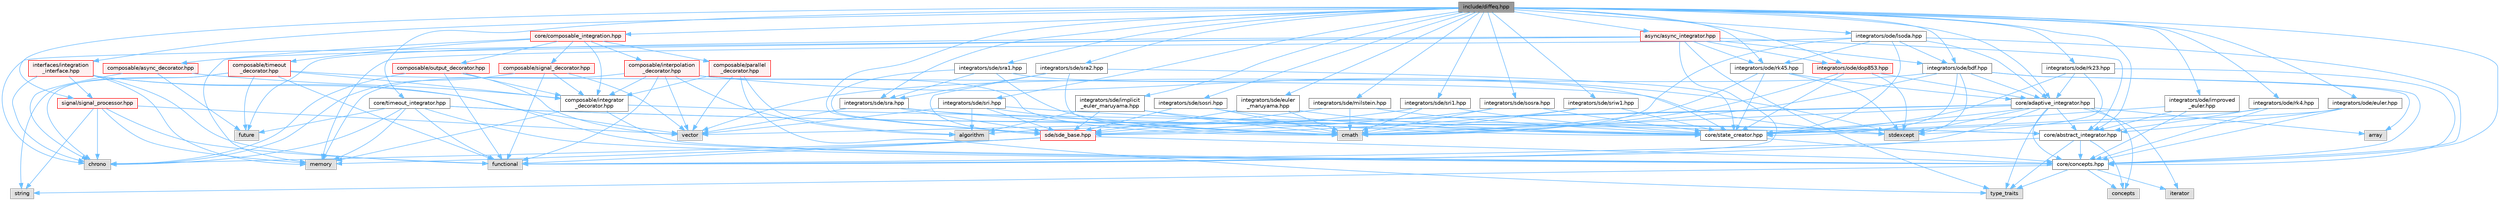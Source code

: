 digraph "include/diffeq.hpp"
{
 // LATEX_PDF_SIZE
  bgcolor="transparent";
  edge [fontname=Helvetica,fontsize=10,labelfontname=Helvetica,labelfontsize=10];
  node [fontname=Helvetica,fontsize=10,shape=box,height=0.2,width=0.4];
  Node1 [id="Node000001",label="include/diffeq.hpp",height=0.2,width=0.4,color="gray40", fillcolor="grey60", style="filled", fontcolor="black",tooltip="Modern C++ ODE Integration Library with Real-time Signal Processing."];
  Node1 -> Node2 [id="edge1_Node000001_Node000002",color="steelblue1",style="solid",tooltip=" "];
  Node2 [id="Node000002",label="core/concepts.hpp",height=0.2,width=0.4,color="grey40", fillcolor="white", style="filled",URL="$concepts_8hpp_source.html",tooltip=" "];
  Node2 -> Node3 [id="edge2_Node000002_Node000003",color="steelblue1",style="solid",tooltip=" "];
  Node3 [id="Node000003",label="concepts",height=0.2,width=0.4,color="grey60", fillcolor="#E0E0E0", style="filled",tooltip=" "];
  Node2 -> Node4 [id="edge3_Node000002_Node000004",color="steelblue1",style="solid",tooltip=" "];
  Node4 [id="Node000004",label="type_traits",height=0.2,width=0.4,color="grey60", fillcolor="#E0E0E0", style="filled",tooltip=" "];
  Node2 -> Node5 [id="edge4_Node000002_Node000005",color="steelblue1",style="solid",tooltip=" "];
  Node5 [id="Node000005",label="iterator",height=0.2,width=0.4,color="grey60", fillcolor="#E0E0E0", style="filled",tooltip=" "];
  Node2 -> Node6 [id="edge5_Node000002_Node000006",color="steelblue1",style="solid",tooltip=" "];
  Node6 [id="Node000006",label="string",height=0.2,width=0.4,color="grey60", fillcolor="#E0E0E0", style="filled",tooltip=" "];
  Node1 -> Node7 [id="edge6_Node000001_Node000007",color="steelblue1",style="solid",tooltip=" "];
  Node7 [id="Node000007",label="core/abstract_integrator.hpp",height=0.2,width=0.4,color="grey40", fillcolor="white", style="filled",URL="$abstract__integrator_8hpp_source.html",tooltip=" "];
  Node7 -> Node8 [id="edge7_Node000007_Node000008",color="steelblue1",style="solid",tooltip=" "];
  Node8 [id="Node000008",label="functional",height=0.2,width=0.4,color="grey60", fillcolor="#E0E0E0", style="filled",tooltip=" "];
  Node7 -> Node3 [id="edge8_Node000007_Node000003",color="steelblue1",style="solid",tooltip=" "];
  Node7 -> Node4 [id="edge9_Node000007_Node000004",color="steelblue1",style="solid",tooltip=" "];
  Node7 -> Node2 [id="edge10_Node000007_Node000002",color="steelblue1",style="solid",tooltip=" "];
  Node1 -> Node9 [id="edge11_Node000001_Node000009",color="steelblue1",style="solid",tooltip=" "];
  Node9 [id="Node000009",label="core/adaptive_integrator.hpp",height=0.2,width=0.4,color="grey40", fillcolor="white", style="filled",URL="$adaptive__integrator_8hpp_source.html",tooltip=" "];
  Node9 -> Node8 [id="edge12_Node000009_Node000008",color="steelblue1",style="solid",tooltip=" "];
  Node9 -> Node3 [id="edge13_Node000009_Node000003",color="steelblue1",style="solid",tooltip=" "];
  Node9 -> Node5 [id="edge14_Node000009_Node000005",color="steelblue1",style="solid",tooltip=" "];
  Node9 -> Node4 [id="edge15_Node000009_Node000004",color="steelblue1",style="solid",tooltip=" "];
  Node9 -> Node10 [id="edge16_Node000009_Node000010",color="steelblue1",style="solid",tooltip=" "];
  Node10 [id="Node000010",label="vector",height=0.2,width=0.4,color="grey60", fillcolor="#E0E0E0", style="filled",tooltip=" "];
  Node9 -> Node11 [id="edge17_Node000009_Node000011",color="steelblue1",style="solid",tooltip=" "];
  Node11 [id="Node000011",label="array",height=0.2,width=0.4,color="grey60", fillcolor="#E0E0E0", style="filled",tooltip=" "];
  Node9 -> Node12 [id="edge18_Node000009_Node000012",color="steelblue1",style="solid",tooltip=" "];
  Node12 [id="Node000012",label="algorithm",height=0.2,width=0.4,color="grey60", fillcolor="#E0E0E0", style="filled",tooltip=" "];
  Node9 -> Node13 [id="edge19_Node000009_Node000013",color="steelblue1",style="solid",tooltip=" "];
  Node13 [id="Node000013",label="cmath",height=0.2,width=0.4,color="grey60", fillcolor="#E0E0E0", style="filled",tooltip=" "];
  Node9 -> Node14 [id="edge20_Node000009_Node000014",color="steelblue1",style="solid",tooltip=" "];
  Node14 [id="Node000014",label="stdexcept",height=0.2,width=0.4,color="grey60", fillcolor="#E0E0E0", style="filled",tooltip=" "];
  Node9 -> Node2 [id="edge21_Node000009_Node000002",color="steelblue1",style="solid",tooltip=" "];
  Node9 -> Node7 [id="edge22_Node000009_Node000007",color="steelblue1",style="solid",tooltip=" "];
  Node9 -> Node15 [id="edge23_Node000009_Node000015",color="steelblue1",style="solid",tooltip=" "];
  Node15 [id="Node000015",label="core/state_creator.hpp",height=0.2,width=0.4,color="grey40", fillcolor="white", style="filled",URL="$state__creator_8hpp_source.html",tooltip=" "];
  Node15 -> Node2 [id="edge24_Node000015_Node000002",color="steelblue1",style="solid",tooltip=" "];
  Node1 -> Node16 [id="edge25_Node000001_Node000016",color="steelblue1",style="solid",tooltip=" "];
  Node16 [id="Node000016",label="core/timeout_integrator.hpp",height=0.2,width=0.4,color="grey40", fillcolor="white", style="filled",URL="$timeout__integrator_8hpp_source.html",tooltip=" "];
  Node16 -> Node17 [id="edge26_Node000016_Node000017",color="steelblue1",style="solid",tooltip=" "];
  Node17 [id="Node000017",label="future",height=0.2,width=0.4,color="grey60", fillcolor="#E0E0E0", style="filled",tooltip=" "];
  Node16 -> Node18 [id="edge27_Node000016_Node000018",color="steelblue1",style="solid",tooltip=" "];
  Node18 [id="Node000018",label="chrono",height=0.2,width=0.4,color="grey60", fillcolor="#E0E0E0", style="filled",tooltip=" "];
  Node16 -> Node14 [id="edge28_Node000016_Node000014",color="steelblue1",style="solid",tooltip=" "];
  Node16 -> Node19 [id="edge29_Node000016_Node000019",color="steelblue1",style="solid",tooltip=" "];
  Node19 [id="Node000019",label="memory",height=0.2,width=0.4,color="grey60", fillcolor="#E0E0E0", style="filled",tooltip=" "];
  Node16 -> Node8 [id="edge30_Node000016_Node000008",color="steelblue1",style="solid",tooltip=" "];
  Node16 -> Node2 [id="edge31_Node000016_Node000002",color="steelblue1",style="solid",tooltip=" "];
  Node16 -> Node7 [id="edge32_Node000016_Node000007",color="steelblue1",style="solid",tooltip=" "];
  Node1 -> Node20 [id="edge33_Node000001_Node000020",color="steelblue1",style="solid",tooltip=" "];
  Node20 [id="Node000020",label="core/composable_integration.hpp",height=0.2,width=0.4,color="red", fillcolor="#FFF0F0", style="filled",URL="$composable__integration_8hpp.html",tooltip="Composable integration architecture using decorator pattern."];
  Node20 -> Node21 [id="edge34_Node000020_Node000021",color="steelblue1",style="solid",tooltip=" "];
  Node21 [id="Node000021",label="composable/integrator\l_decorator.hpp",height=0.2,width=0.4,color="grey40", fillcolor="white", style="filled",URL="$integrator__decorator_8hpp_source.html",tooltip=" "];
  Node21 -> Node2 [id="edge35_Node000021_Node000002",color="steelblue1",style="solid",tooltip=" "];
  Node21 -> Node7 [id="edge36_Node000021_Node000007",color="steelblue1",style="solid",tooltip=" "];
  Node21 -> Node19 [id="edge37_Node000021_Node000019",color="steelblue1",style="solid",tooltip=" "];
  Node20 -> Node22 [id="edge38_Node000020_Node000022",color="steelblue1",style="solid",tooltip=" "];
  Node22 [id="Node000022",label="composable/timeout\l_decorator.hpp",height=0.2,width=0.4,color="red", fillcolor="#FFF0F0", style="filled",URL="$timeout__decorator_8hpp_source.html",tooltip=" "];
  Node22 -> Node21 [id="edge39_Node000022_Node000021",color="steelblue1",style="solid",tooltip=" "];
  Node22 -> Node18 [id="edge40_Node000022_Node000018",color="steelblue1",style="solid",tooltip=" "];
  Node22 -> Node17 [id="edge41_Node000022_Node000017",color="steelblue1",style="solid",tooltip=" "];
  Node22 -> Node8 [id="edge42_Node000022_Node000008",color="steelblue1",style="solid",tooltip=" "];
  Node22 -> Node14 [id="edge43_Node000022_Node000014",color="steelblue1",style="solid",tooltip=" "];
  Node22 -> Node6 [id="edge44_Node000022_Node000006",color="steelblue1",style="solid",tooltip=" "];
  Node20 -> Node24 [id="edge45_Node000020_Node000024",color="steelblue1",style="solid",tooltip=" "];
  Node24 [id="Node000024",label="composable/parallel\l_decorator.hpp",height=0.2,width=0.4,color="red", fillcolor="#FFF0F0", style="filled",URL="$parallel__decorator_8hpp_source.html",tooltip=" "];
  Node24 -> Node21 [id="edge46_Node000024_Node000021",color="steelblue1",style="solid",tooltip=" "];
  Node24 -> Node10 [id="edge47_Node000024_Node000010",color="steelblue1",style="solid",tooltip=" "];
  Node24 -> Node12 [id="edge48_Node000024_Node000012",color="steelblue1",style="solid",tooltip=" "];
  Node24 -> Node4 [id="edge49_Node000024_Node000004",color="steelblue1",style="solid",tooltip=" "];
  Node20 -> Node27 [id="edge50_Node000020_Node000027",color="steelblue1",style="solid",tooltip=" "];
  Node27 [id="Node000027",label="composable/async_decorator.hpp",height=0.2,width=0.4,color="red", fillcolor="#FFF0F0", style="filled",URL="$async__decorator_8hpp_source.html",tooltip=" "];
  Node27 -> Node21 [id="edge51_Node000027_Node000021",color="steelblue1",style="solid",tooltip=" "];
  Node27 -> Node17 [id="edge52_Node000027_Node000017",color="steelblue1",style="solid",tooltip=" "];
  Node27 -> Node18 [id="edge53_Node000027_Node000018",color="steelblue1",style="solid",tooltip=" "];
  Node20 -> Node30 [id="edge54_Node000020_Node000030",color="steelblue1",style="solid",tooltip=" "];
  Node30 [id="Node000030",label="composable/output_decorator.hpp",height=0.2,width=0.4,color="red", fillcolor="#FFF0F0", style="filled",URL="$output__decorator_8hpp_source.html",tooltip=" "];
  Node30 -> Node21 [id="edge55_Node000030_Node000021",color="steelblue1",style="solid",tooltip=" "];
  Node30 -> Node10 [id="edge56_Node000030_Node000010",color="steelblue1",style="solid",tooltip=" "];
  Node30 -> Node8 [id="edge57_Node000030_Node000008",color="steelblue1",style="solid",tooltip=" "];
  Node30 -> Node18 [id="edge58_Node000030_Node000018",color="steelblue1",style="solid",tooltip=" "];
  Node20 -> Node33 [id="edge59_Node000020_Node000033",color="steelblue1",style="solid",tooltip=" "];
  Node33 [id="Node000033",label="composable/signal_decorator.hpp",height=0.2,width=0.4,color="red", fillcolor="#FFF0F0", style="filled",URL="$signal__decorator_8hpp_source.html",tooltip=" "];
  Node33 -> Node21 [id="edge60_Node000033_Node000021",color="steelblue1",style="solid",tooltip=" "];
  Node33 -> Node10 [id="edge61_Node000033_Node000010",color="steelblue1",style="solid",tooltip=" "];
  Node33 -> Node8 [id="edge62_Node000033_Node000008",color="steelblue1",style="solid",tooltip=" "];
  Node33 -> Node18 [id="edge63_Node000033_Node000018",color="steelblue1",style="solid",tooltip=" "];
  Node20 -> Node35 [id="edge64_Node000020_Node000035",color="steelblue1",style="solid",tooltip=" "];
  Node35 [id="Node000035",label="composable/interpolation\l_decorator.hpp",height=0.2,width=0.4,color="red", fillcolor="#FFF0F0", style="filled",URL="$interpolation__decorator_8hpp_source.html",tooltip=" "];
  Node35 -> Node21 [id="edge65_Node000035_Node000021",color="steelblue1",style="solid",tooltip=" "];
  Node35 -> Node10 [id="edge66_Node000035_Node000010",color="steelblue1",style="solid",tooltip=" "];
  Node35 -> Node12 [id="edge67_Node000035_Node000012",color="steelblue1",style="solid",tooltip=" "];
  Node35 -> Node8 [id="edge68_Node000035_Node000008",color="steelblue1",style="solid",tooltip=" "];
  Node35 -> Node19 [id="edge69_Node000035_Node000019",color="steelblue1",style="solid",tooltip=" "];
  Node35 -> Node14 [id="edge70_Node000035_Node000014",color="steelblue1",style="solid",tooltip=" "];
  Node35 -> Node13 [id="edge71_Node000035_Node000013",color="steelblue1",style="solid",tooltip=" "];
  Node1 -> Node53 [id="edge72_Node000001_Node000053",color="steelblue1",style="solid",tooltip=" "];
  Node53 [id="Node000053",label="integrators/ode/euler.hpp",height=0.2,width=0.4,color="grey40", fillcolor="white", style="filled",URL="$euler_8hpp_source.html",tooltip=" "];
  Node53 -> Node2 [id="edge73_Node000053_Node000002",color="steelblue1",style="solid",tooltip=" "];
  Node53 -> Node7 [id="edge74_Node000053_Node000007",color="steelblue1",style="solid",tooltip=" "];
  Node53 -> Node15 [id="edge75_Node000053_Node000015",color="steelblue1",style="solid",tooltip=" "];
  Node1 -> Node54 [id="edge76_Node000001_Node000054",color="steelblue1",style="solid",tooltip=" "];
  Node54 [id="Node000054",label="integrators/ode/improved\l_euler.hpp",height=0.2,width=0.4,color="grey40", fillcolor="white", style="filled",URL="$improved__euler_8hpp_source.html",tooltip=" "];
  Node54 -> Node2 [id="edge77_Node000054_Node000002",color="steelblue1",style="solid",tooltip=" "];
  Node54 -> Node7 [id="edge78_Node000054_Node000007",color="steelblue1",style="solid",tooltip=" "];
  Node54 -> Node15 [id="edge79_Node000054_Node000015",color="steelblue1",style="solid",tooltip=" "];
  Node1 -> Node55 [id="edge80_Node000001_Node000055",color="steelblue1",style="solid",tooltip=" "];
  Node55 [id="Node000055",label="integrators/ode/rk4.hpp",height=0.2,width=0.4,color="grey40", fillcolor="white", style="filled",URL="$rk4_8hpp_source.html",tooltip=" "];
  Node55 -> Node2 [id="edge81_Node000055_Node000002",color="steelblue1",style="solid",tooltip=" "];
  Node55 -> Node7 [id="edge82_Node000055_Node000007",color="steelblue1",style="solid",tooltip=" "];
  Node55 -> Node15 [id="edge83_Node000055_Node000015",color="steelblue1",style="solid",tooltip=" "];
  Node1 -> Node56 [id="edge84_Node000001_Node000056",color="steelblue1",style="solid",tooltip=" "];
  Node56 [id="Node000056",label="integrators/ode/rk23.hpp",height=0.2,width=0.4,color="grey40", fillcolor="white", style="filled",URL="$rk23_8hpp_source.html",tooltip=" "];
  Node56 -> Node2 [id="edge85_Node000056_Node000002",color="steelblue1",style="solid",tooltip=" "];
  Node56 -> Node9 [id="edge86_Node000056_Node000009",color="steelblue1",style="solid",tooltip=" "];
  Node56 -> Node15 [id="edge87_Node000056_Node000015",color="steelblue1",style="solid",tooltip=" "];
  Node56 -> Node14 [id="edge88_Node000056_Node000014",color="steelblue1",style="solid",tooltip=" "];
  Node1 -> Node57 [id="edge89_Node000001_Node000057",color="steelblue1",style="solid",tooltip=" "];
  Node57 [id="Node000057",label="integrators/ode/rk45.hpp",height=0.2,width=0.4,color="grey40", fillcolor="white", style="filled",URL="$rk45_8hpp_source.html",tooltip=" "];
  Node57 -> Node9 [id="edge90_Node000057_Node000009",color="steelblue1",style="solid",tooltip=" "];
  Node57 -> Node15 [id="edge91_Node000057_Node000015",color="steelblue1",style="solid",tooltip=" "];
  Node57 -> Node13 [id="edge92_Node000057_Node000013",color="steelblue1",style="solid",tooltip=" "];
  Node57 -> Node14 [id="edge93_Node000057_Node000014",color="steelblue1",style="solid",tooltip=" "];
  Node1 -> Node58 [id="edge94_Node000001_Node000058",color="steelblue1",style="solid",tooltip=" "];
  Node58 [id="Node000058",label="integrators/ode/dop853.hpp",height=0.2,width=0.4,color="red", fillcolor="#FFF0F0", style="filled",URL="$dop853_8hpp_source.html",tooltip=" "];
  Node58 -> Node9 [id="edge95_Node000058_Node000009",color="steelblue1",style="solid",tooltip=" "];
  Node58 -> Node15 [id="edge96_Node000058_Node000015",color="steelblue1",style="solid",tooltip=" "];
  Node58 -> Node13 [id="edge97_Node000058_Node000013",color="steelblue1",style="solid",tooltip=" "];
  Node58 -> Node14 [id="edge98_Node000058_Node000014",color="steelblue1",style="solid",tooltip=" "];
  Node1 -> Node60 [id="edge99_Node000001_Node000060",color="steelblue1",style="solid",tooltip=" "];
  Node60 [id="Node000060",label="integrators/ode/bdf.hpp",height=0.2,width=0.4,color="grey40", fillcolor="white", style="filled",URL="$bdf_8hpp_source.html",tooltip=" "];
  Node60 -> Node2 [id="edge100_Node000060_Node000002",color="steelblue1",style="solid",tooltip=" "];
  Node60 -> Node9 [id="edge101_Node000060_Node000009",color="steelblue1",style="solid",tooltip=" "];
  Node60 -> Node15 [id="edge102_Node000060_Node000015",color="steelblue1",style="solid",tooltip=" "];
  Node60 -> Node10 [id="edge103_Node000060_Node000010",color="steelblue1",style="solid",tooltip=" "];
  Node60 -> Node11 [id="edge104_Node000060_Node000011",color="steelblue1",style="solid",tooltip=" "];
  Node60 -> Node13 [id="edge105_Node000060_Node000013",color="steelblue1",style="solid",tooltip=" "];
  Node60 -> Node14 [id="edge106_Node000060_Node000014",color="steelblue1",style="solid",tooltip=" "];
  Node1 -> Node61 [id="edge107_Node000001_Node000061",color="steelblue1",style="solid",tooltip=" "];
  Node61 [id="Node000061",label="integrators/ode/lsoda.hpp",height=0.2,width=0.4,color="grey40", fillcolor="white", style="filled",URL="$lsoda_8hpp_source.html",tooltip=" "];
  Node61 -> Node2 [id="edge108_Node000061_Node000002",color="steelblue1",style="solid",tooltip=" "];
  Node61 -> Node9 [id="edge109_Node000061_Node000009",color="steelblue1",style="solid",tooltip=" "];
  Node61 -> Node15 [id="edge110_Node000061_Node000015",color="steelblue1",style="solid",tooltip=" "];
  Node61 -> Node57 [id="edge111_Node000061_Node000057",color="steelblue1",style="solid",tooltip=" "];
  Node61 -> Node60 [id="edge112_Node000061_Node000060",color="steelblue1",style="solid",tooltip=" "];
  Node61 -> Node19 [id="edge113_Node000061_Node000019",color="steelblue1",style="solid",tooltip=" "];
  Node61 -> Node13 [id="edge114_Node000061_Node000013",color="steelblue1",style="solid",tooltip=" "];
  Node1 -> Node62 [id="edge115_Node000001_Node000062",color="steelblue1",style="solid",tooltip=" "];
  Node62 [id="Node000062",label="sde/sde_base.hpp",height=0.2,width=0.4,color="red", fillcolor="#FFF0F0", style="filled",URL="$sde__base_8hpp_source.html",tooltip=" "];
  Node62 -> Node2 [id="edge116_Node000062_Node000002",color="steelblue1",style="solid",tooltip=" "];
  Node62 -> Node8 [id="edge117_Node000062_Node000008",color="steelblue1",style="solid",tooltip=" "];
  Node62 -> Node19 [id="edge118_Node000062_Node000019",color="steelblue1",style="solid",tooltip=" "];
  Node62 -> Node18 [id="edge119_Node000062_Node000018",color="steelblue1",style="solid",tooltip=" "];
  Node1 -> Node63 [id="edge120_Node000001_Node000063",color="steelblue1",style="solid",tooltip=" "];
  Node63 [id="Node000063",label="integrators/sde/euler\l_maruyama.hpp",height=0.2,width=0.4,color="grey40", fillcolor="white", style="filled",URL="$euler__maruyama_8hpp_source.html",tooltip=" "];
  Node63 -> Node62 [id="edge121_Node000063_Node000062",color="steelblue1",style="solid",tooltip=" "];
  Node63 -> Node15 [id="edge122_Node000063_Node000015",color="steelblue1",style="solid",tooltip=" "];
  Node63 -> Node13 [id="edge123_Node000063_Node000013",color="steelblue1",style="solid",tooltip=" "];
  Node1 -> Node64 [id="edge124_Node000001_Node000064",color="steelblue1",style="solid",tooltip=" "];
  Node64 [id="Node000064",label="integrators/sde/milstein.hpp",height=0.2,width=0.4,color="grey40", fillcolor="white", style="filled",URL="$milstein_8hpp_source.html",tooltip=" "];
  Node64 -> Node62 [id="edge125_Node000064_Node000062",color="steelblue1",style="solid",tooltip=" "];
  Node64 -> Node15 [id="edge126_Node000064_Node000015",color="steelblue1",style="solid",tooltip=" "];
  Node64 -> Node13 [id="edge127_Node000064_Node000013",color="steelblue1",style="solid",tooltip=" "];
  Node1 -> Node65 [id="edge128_Node000001_Node000065",color="steelblue1",style="solid",tooltip=" "];
  Node65 [id="Node000065",label="integrators/sde/sri1.hpp",height=0.2,width=0.4,color="grey40", fillcolor="white", style="filled",URL="$sri1_8hpp_source.html",tooltip=" "];
  Node65 -> Node62 [id="edge129_Node000065_Node000062",color="steelblue1",style="solid",tooltip=" "];
  Node65 -> Node15 [id="edge130_Node000065_Node000015",color="steelblue1",style="solid",tooltip=" "];
  Node65 -> Node13 [id="edge131_Node000065_Node000013",color="steelblue1",style="solid",tooltip=" "];
  Node1 -> Node66 [id="edge132_Node000001_Node000066",color="steelblue1",style="solid",tooltip=" "];
  Node66 [id="Node000066",label="integrators/sde/implicit\l_euler_maruyama.hpp",height=0.2,width=0.4,color="grey40", fillcolor="white", style="filled",URL="$implicit__euler__maruyama_8hpp_source.html",tooltip=" "];
  Node66 -> Node62 [id="edge133_Node000066_Node000062",color="steelblue1",style="solid",tooltip=" "];
  Node66 -> Node15 [id="edge134_Node000066_Node000015",color="steelblue1",style="solid",tooltip=" "];
  Node66 -> Node12 [id="edge135_Node000066_Node000012",color="steelblue1",style="solid",tooltip=" "];
  Node66 -> Node13 [id="edge136_Node000066_Node000013",color="steelblue1",style="solid",tooltip=" "];
  Node1 -> Node67 [id="edge137_Node000001_Node000067",color="steelblue1",style="solid",tooltip=" "];
  Node67 [id="Node000067",label="integrators/sde/sra.hpp",height=0.2,width=0.4,color="grey40", fillcolor="white", style="filled",URL="$sra_8hpp_source.html",tooltip=" "];
  Node67 -> Node62 [id="edge138_Node000067_Node000062",color="steelblue1",style="solid",tooltip=" "];
  Node67 -> Node15 [id="edge139_Node000067_Node000015",color="steelblue1",style="solid",tooltip=" "];
  Node67 -> Node13 [id="edge140_Node000067_Node000013",color="steelblue1",style="solid",tooltip=" "];
  Node67 -> Node10 [id="edge141_Node000067_Node000010",color="steelblue1",style="solid",tooltip=" "];
  Node1 -> Node68 [id="edge142_Node000001_Node000068",color="steelblue1",style="solid",tooltip=" "];
  Node68 [id="Node000068",label="integrators/sde/sra1.hpp",height=0.2,width=0.4,color="grey40", fillcolor="white", style="filled",URL="$sra1_8hpp_source.html",tooltip=" "];
  Node68 -> Node67 [id="edge143_Node000068_Node000067",color="steelblue1",style="solid",tooltip=" "];
  Node68 -> Node62 [id="edge144_Node000068_Node000062",color="steelblue1",style="solid",tooltip=" "];
  Node68 -> Node15 [id="edge145_Node000068_Node000015",color="steelblue1",style="solid",tooltip=" "];
  Node68 -> Node13 [id="edge146_Node000068_Node000013",color="steelblue1",style="solid",tooltip=" "];
  Node1 -> Node69 [id="edge147_Node000001_Node000069",color="steelblue1",style="solid",tooltip=" "];
  Node69 [id="Node000069",label="integrators/sde/sra2.hpp",height=0.2,width=0.4,color="grey40", fillcolor="white", style="filled",URL="$sra2_8hpp_source.html",tooltip=" "];
  Node69 -> Node67 [id="edge148_Node000069_Node000067",color="steelblue1",style="solid",tooltip=" "];
  Node69 -> Node62 [id="edge149_Node000069_Node000062",color="steelblue1",style="solid",tooltip=" "];
  Node69 -> Node15 [id="edge150_Node000069_Node000015",color="steelblue1",style="solid",tooltip=" "];
  Node69 -> Node13 [id="edge151_Node000069_Node000013",color="steelblue1",style="solid",tooltip=" "];
  Node1 -> Node70 [id="edge152_Node000001_Node000070",color="steelblue1",style="solid",tooltip=" "];
  Node70 [id="Node000070",label="integrators/sde/sosra.hpp",height=0.2,width=0.4,color="grey40", fillcolor="white", style="filled",URL="$sosra_8hpp_source.html",tooltip=" "];
  Node70 -> Node62 [id="edge153_Node000070_Node000062",color="steelblue1",style="solid",tooltip=" "];
  Node70 -> Node15 [id="edge154_Node000070_Node000015",color="steelblue1",style="solid",tooltip=" "];
  Node70 -> Node13 [id="edge155_Node000070_Node000013",color="steelblue1",style="solid",tooltip=" "];
  Node1 -> Node71 [id="edge156_Node000001_Node000071",color="steelblue1",style="solid",tooltip=" "];
  Node71 [id="Node000071",label="integrators/sde/sri.hpp",height=0.2,width=0.4,color="grey40", fillcolor="white", style="filled",URL="$sri_8hpp_source.html",tooltip=" "];
  Node71 -> Node62 [id="edge157_Node000071_Node000062",color="steelblue1",style="solid",tooltip=" "];
  Node71 -> Node15 [id="edge158_Node000071_Node000015",color="steelblue1",style="solid",tooltip=" "];
  Node71 -> Node13 [id="edge159_Node000071_Node000013",color="steelblue1",style="solid",tooltip=" "];
  Node71 -> Node10 [id="edge160_Node000071_Node000010",color="steelblue1",style="solid",tooltip=" "];
  Node71 -> Node12 [id="edge161_Node000071_Node000012",color="steelblue1",style="solid",tooltip=" "];
  Node1 -> Node72 [id="edge162_Node000001_Node000072",color="steelblue1",style="solid",tooltip=" "];
  Node72 [id="Node000072",label="integrators/sde/sriw1.hpp",height=0.2,width=0.4,color="grey40", fillcolor="white", style="filled",URL="$sriw1_8hpp_source.html",tooltip=" "];
  Node72 -> Node62 [id="edge163_Node000072_Node000062",color="steelblue1",style="solid",tooltip=" "];
  Node72 -> Node15 [id="edge164_Node000072_Node000015",color="steelblue1",style="solid",tooltip=" "];
  Node72 -> Node13 [id="edge165_Node000072_Node000013",color="steelblue1",style="solid",tooltip=" "];
  Node1 -> Node73 [id="edge166_Node000001_Node000073",color="steelblue1",style="solid",tooltip=" "];
  Node73 [id="Node000073",label="integrators/sde/sosri.hpp",height=0.2,width=0.4,color="grey40", fillcolor="white", style="filled",URL="$sosri_8hpp_source.html",tooltip=" "];
  Node73 -> Node62 [id="edge167_Node000073_Node000062",color="steelblue1",style="solid",tooltip=" "];
  Node73 -> Node15 [id="edge168_Node000073_Node000015",color="steelblue1",style="solid",tooltip=" "];
  Node73 -> Node13 [id="edge169_Node000073_Node000013",color="steelblue1",style="solid",tooltip=" "];
  Node1 -> Node74 [id="edge170_Node000001_Node000074",color="steelblue1",style="solid",tooltip=" "];
  Node74 [id="Node000074",label="async/async_integrator.hpp",height=0.2,width=0.4,color="red", fillcolor="#FFF0F0", style="filled",URL="$async__integrator_8hpp_source.html",tooltip=" "];
  Node74 -> Node7 [id="edge171_Node000074_Node000007",color="steelblue1",style="solid",tooltip=" "];
  Node74 -> Node57 [id="edge172_Node000074_Node000057",color="steelblue1",style="solid",tooltip=" "];
  Node74 -> Node58 [id="edge173_Node000074_Node000058",color="steelblue1",style="solid",tooltip=" "];
  Node74 -> Node60 [id="edge174_Node000074_Node000060",color="steelblue1",style="solid",tooltip=" "];
  Node74 -> Node17 [id="edge175_Node000074_Node000017",color="steelblue1",style="solid",tooltip=" "];
  Node74 -> Node8 [id="edge176_Node000074_Node000008",color="steelblue1",style="solid",tooltip=" "];
  Node74 -> Node19 [id="edge177_Node000074_Node000019",color="steelblue1",style="solid",tooltip=" "];
  Node74 -> Node18 [id="edge178_Node000074_Node000018",color="steelblue1",style="solid",tooltip=" "];
  Node74 -> Node4 [id="edge179_Node000074_Node000004",color="steelblue1",style="solid",tooltip=" "];
  Node1 -> Node76 [id="edge180_Node000001_Node000076",color="steelblue1",style="solid",tooltip=" "];
  Node76 [id="Node000076",label="signal/signal_processor.hpp",height=0.2,width=0.4,color="red", fillcolor="#FFF0F0", style="filled",URL="$signal__processor_8hpp_source.html",tooltip=" "];
  Node76 -> Node8 [id="edge181_Node000076_Node000008",color="steelblue1",style="solid",tooltip=" "];
  Node76 -> Node19 [id="edge182_Node000076_Node000019",color="steelblue1",style="solid",tooltip=" "];
  Node76 -> Node10 [id="edge183_Node000076_Node000010",color="steelblue1",style="solid",tooltip=" "];
  Node76 -> Node6 [id="edge184_Node000076_Node000006",color="steelblue1",style="solid",tooltip=" "];
  Node76 -> Node18 [id="edge185_Node000076_Node000018",color="steelblue1",style="solid",tooltip=" "];
  Node1 -> Node79 [id="edge186_Node000001_Node000079",color="steelblue1",style="solid",tooltip=" "];
  Node79 [id="Node000079",label="interfaces/integration\l_interface.hpp",height=0.2,width=0.4,color="red", fillcolor="#FFF0F0", style="filled",URL="$integration__interface_8hpp_source.html",tooltip=" "];
  Node79 -> Node2 [id="edge187_Node000079_Node000002",color="steelblue1",style="solid",tooltip=" "];
  Node79 -> Node76 [id="edge188_Node000079_Node000076",color="steelblue1",style="solid",tooltip=" "];
  Node79 -> Node8 [id="edge189_Node000079_Node000008",color="steelblue1",style="solid",tooltip=" "];
  Node79 -> Node19 [id="edge190_Node000079_Node000019",color="steelblue1",style="solid",tooltip=" "];
  Node79 -> Node10 [id="edge191_Node000079_Node000010",color="steelblue1",style="solid",tooltip=" "];
  Node79 -> Node18 [id="edge192_Node000079_Node000018",color="steelblue1",style="solid",tooltip=" "];
}
